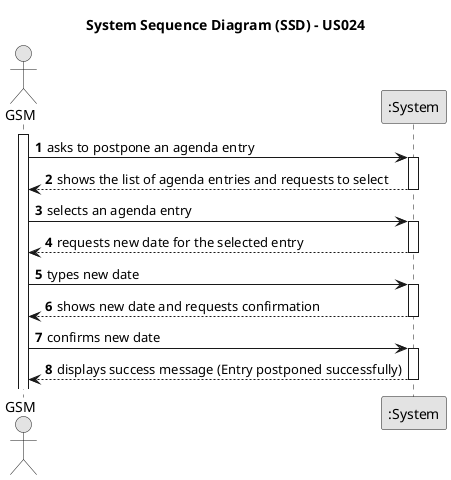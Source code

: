 @startuml
skinparam monochrome true
skinparam packageStyle rectangle
skinparam shadowing false

title System Sequence Diagram (SSD) - US024

autonumber

actor "GSM" as GSM
participant ":System" as System

activate GSM

    GSM -> System : asks to postpone an agenda entry
    activate System

        System --> GSM : shows the list of agenda entries and requests to select
    deactivate System

    GSM -> System : selects an agenda entry

    activate System

        System --> GSM : requests new date for the selected entry
    deactivate System

    GSM -> System : types new date

    activate System

        System --> GSM : shows new date and requests confirmation
    deactivate System

    GSM -> System : confirms new date
    activate System

        System --> GSM : displays success message (Entry postponed successfully)
    deactivate System

@enduml

